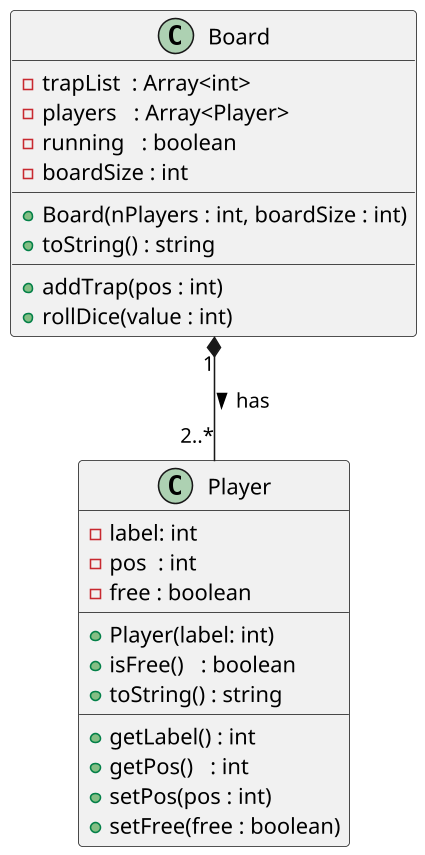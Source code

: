 '--
@startuml

skinparam defaultFontName Hasklig
skinparam dpi 150
'==
  class Player {
    - label: int  
    - pos  : int
    - free : boolean
    __
    + Player(label: int)
    + isFree()   : boolean
    + toString() : string
    __
    + getLabel() : int
    + getPos()   : int
    + setPos(pos : int)
    + setFree(free : boolean)
  }

  class Board {
    - trapList  : Array<int>
    - players   : Array<Player>
    - running   : boolean
    - boardSize : int
    __
    + Board(nPlayers : int, boardSize : int)
    + toString() : string
    __
    + addTrap(pos : int)
    + rollDice(value : int)
  }
'--
Board "1" *--  "2..*" Player : > has
@enduml
